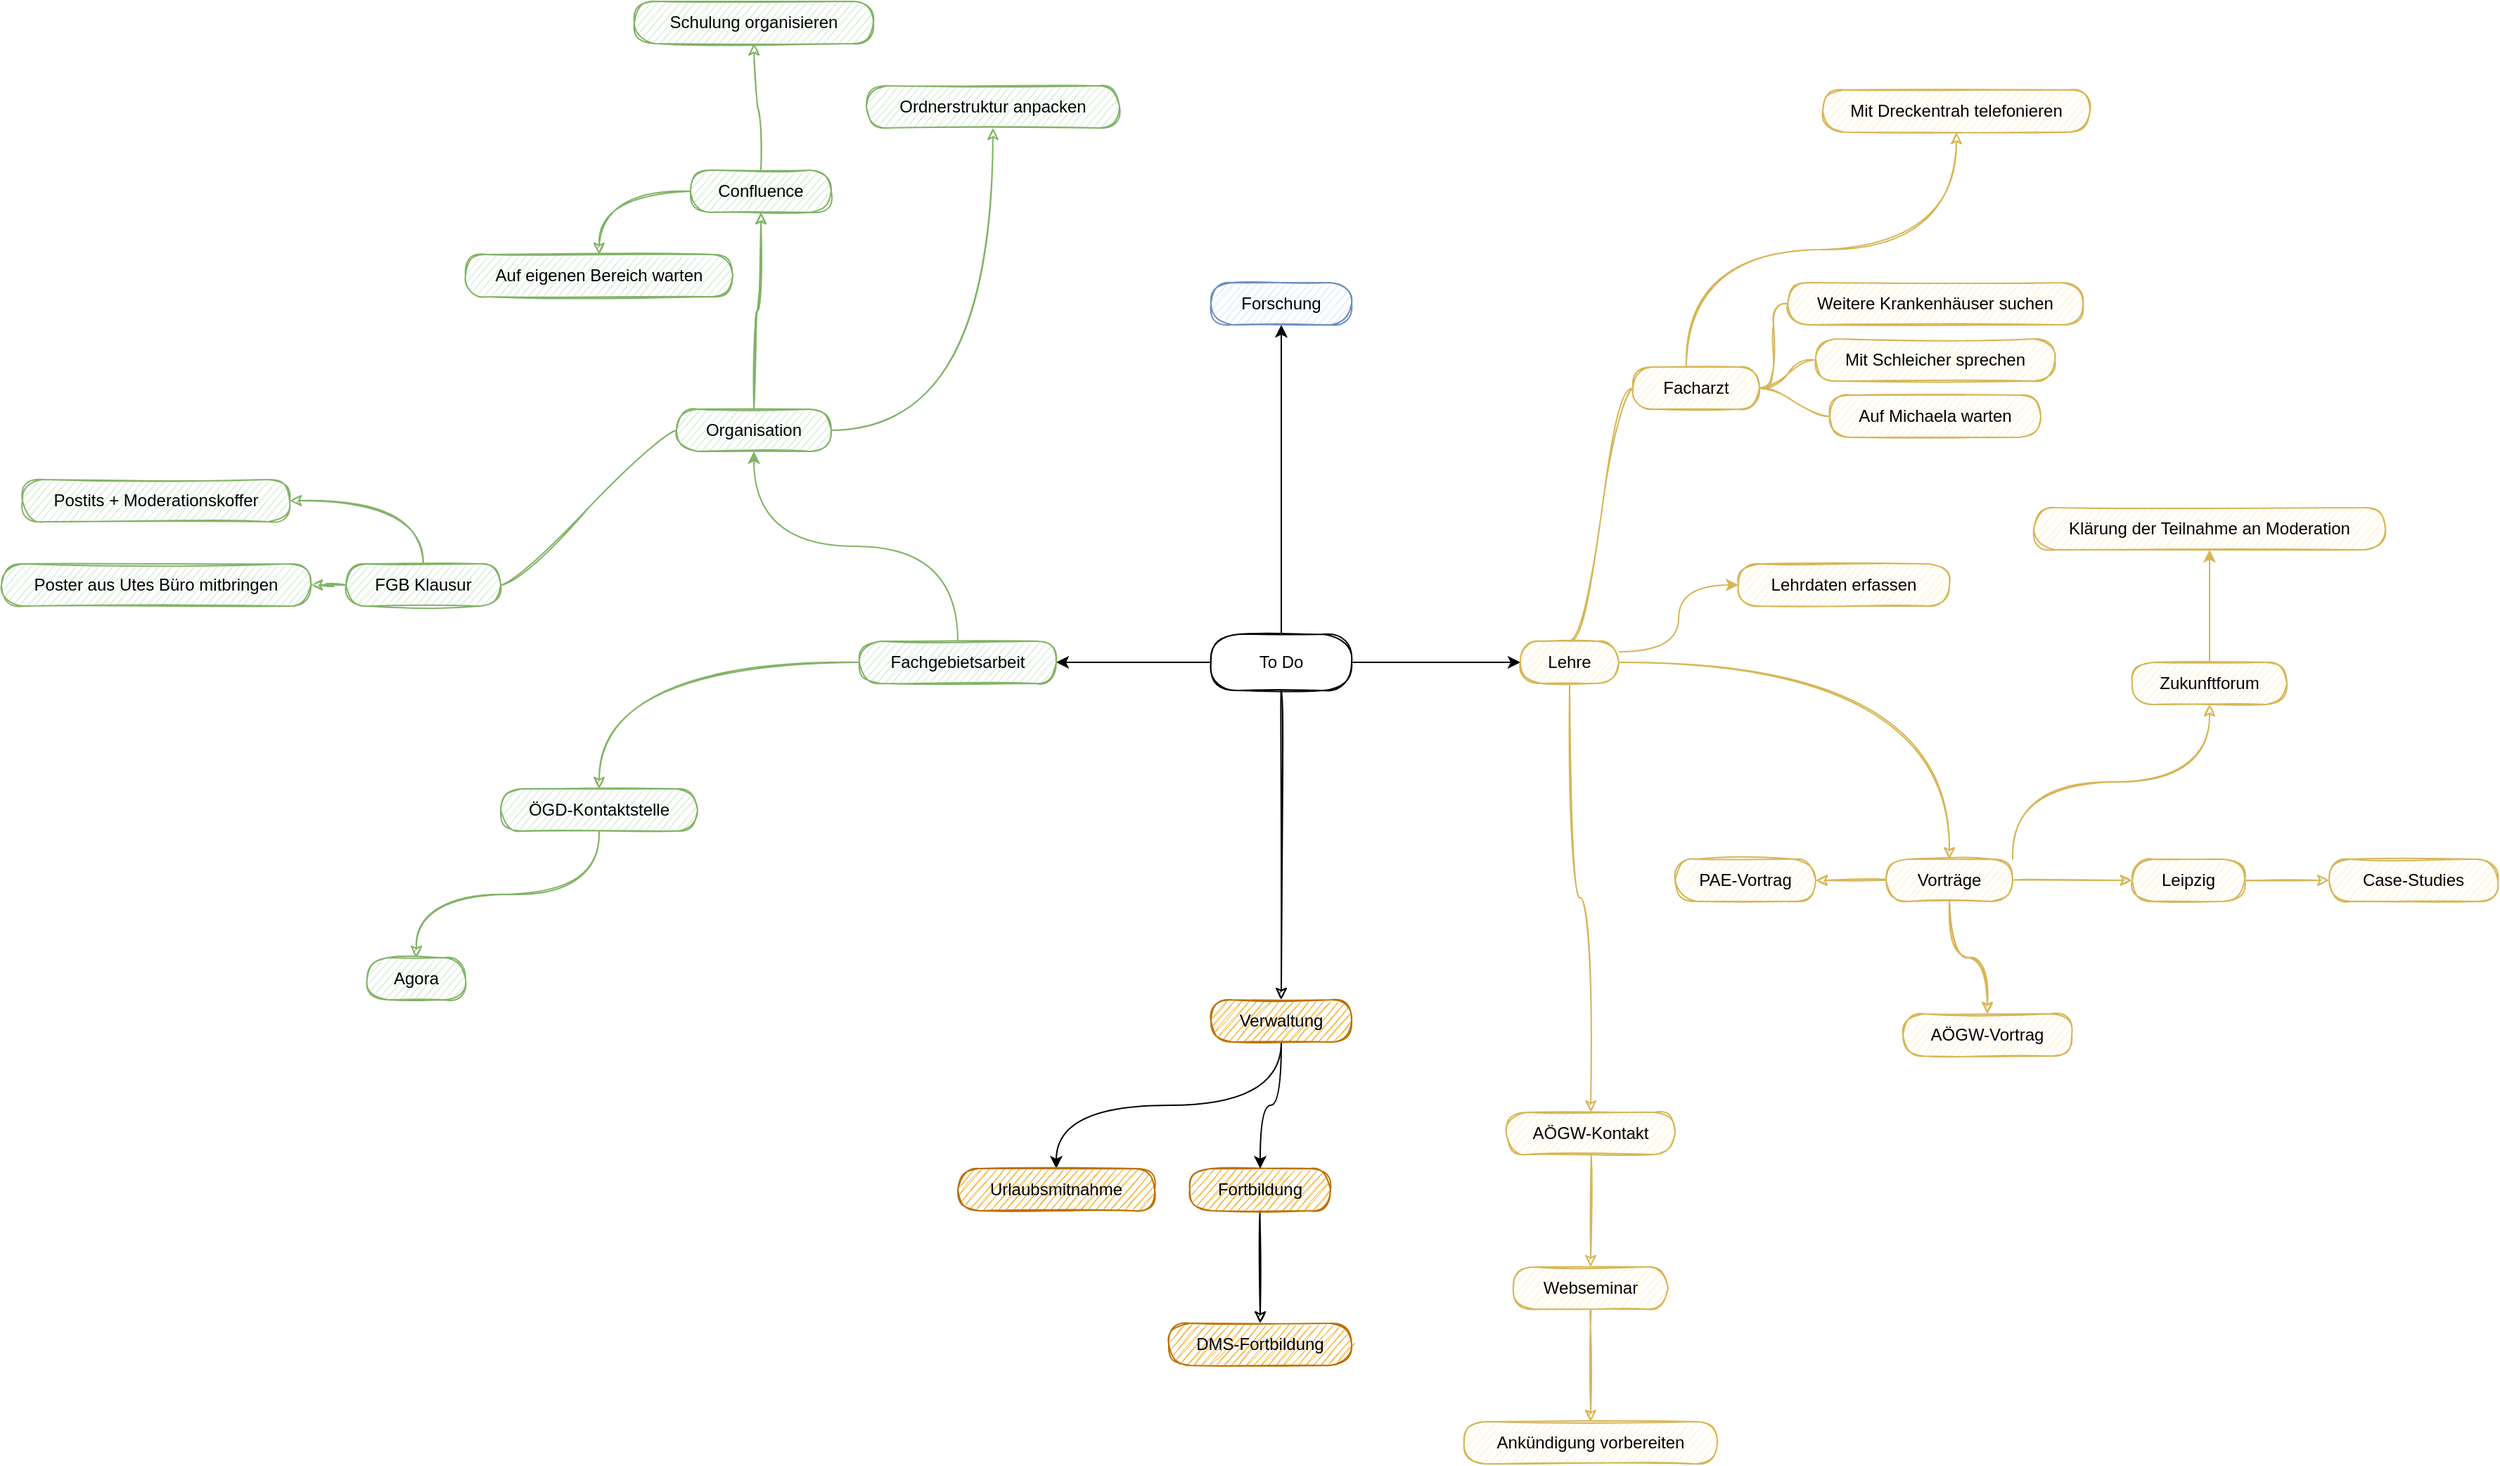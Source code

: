 <mxfile version="20.0.1" type="github">
  <diagram id="R2lEEEUBdFMjLlhIrx00" name="Page-1">
    <mxGraphModel dx="1601" dy="1606" grid="1" gridSize="10" guides="1" tooltips="1" connect="1" arrows="1" fold="1" page="1" pageScale="1" pageWidth="1169" pageHeight="827" math="0" shadow="0" extFonts="Permanent Marker^https://fonts.googleapis.com/css?family=Permanent+Marker">
      <root>
        <mxCell id="0" />
        <mxCell id="1" parent="0" />
        <mxCell id="mQkADK4qdGQxoDrUJaRL-8" style="edgeStyle=orthogonalEdgeStyle;curved=1;rounded=1;sketch=1;orthogonalLoop=1;jettySize=auto;html=1;exitX=1;exitY=0.5;exitDx=0;exitDy=0;fillColor=#fff2cc;strokeColor=#d6b656;" parent="1" source="LMBqHWlyGgOM0QiWOyd5-5" target="mQkADK4qdGQxoDrUJaRL-7" edge="1">
          <mxGeometry relative="1" as="geometry" />
        </mxCell>
        <mxCell id="mQkADK4qdGQxoDrUJaRL-22" value="" style="edgeStyle=orthogonalEdgeStyle;curved=1;rounded=1;sketch=1;orthogonalLoop=1;jettySize=auto;html=1;exitX=0.5;exitY=1;exitDx=0;exitDy=0;fillColor=#d5e8d4;strokeColor=#82b366;" parent="1" source="mQkADK4qdGQxoDrUJaRL-26" target="mQkADK4qdGQxoDrUJaRL-21" edge="1">
          <mxGeometry relative="1" as="geometry" />
        </mxCell>
        <mxCell id="mQkADK4qdGQxoDrUJaRL-40" style="edgeStyle=orthogonalEdgeStyle;curved=1;rounded=1;sketch=1;orthogonalLoop=1;jettySize=auto;html=1;exitX=0.5;exitY=1;exitDx=0;exitDy=0;fillColor=#fff2cc;strokeColor=#d6b656;" parent="1" source="LMBqHWlyGgOM0QiWOyd5-5" target="mQkADK4qdGQxoDrUJaRL-39" edge="1">
          <mxGeometry relative="1" as="geometry" />
        </mxCell>
        <mxCell id="i1Vuqu0Mb9gfkYQ8mBJL-2" style="edgeStyle=orthogonalEdgeStyle;rounded=1;orthogonalLoop=1;jettySize=auto;html=1;exitX=0.5;exitY=1;exitDx=0;exitDy=0;entryX=0.5;entryY=0;entryDx=0;entryDy=0;curved=1;sketch=1;" parent="1" source="uCP_6CUTZvWZAbhtNJwN-77" target="LMBqHWlyGgOM0QiWOyd5-7" edge="1">
          <mxGeometry relative="1" as="geometry" />
        </mxCell>
        <mxCell id="LMBqHWlyGgOM0QiWOyd5-6" style="edgeStyle=orthogonalEdgeStyle;curved=1;orthogonalLoop=1;jettySize=auto;html=1;exitX=1;exitY=0.5;exitDx=0;exitDy=0;entryX=0;entryY=0.5;entryDx=0;entryDy=0;" parent="1" source="uCP_6CUTZvWZAbhtNJwN-77" target="LMBqHWlyGgOM0QiWOyd5-5" edge="1">
          <mxGeometry relative="1" as="geometry" />
        </mxCell>
        <mxCell id="LMBqHWlyGgOM0QiWOyd5-12" style="edgeStyle=orthogonalEdgeStyle;curved=1;orthogonalLoop=1;jettySize=auto;html=1;exitX=0;exitY=0.5;exitDx=0;exitDy=0;entryX=1;entryY=0.5;entryDx=0;entryDy=0;" parent="1" source="uCP_6CUTZvWZAbhtNJwN-77" target="LMBqHWlyGgOM0QiWOyd5-11" edge="1">
          <mxGeometry relative="1" as="geometry" />
        </mxCell>
        <mxCell id="LMBqHWlyGgOM0QiWOyd5-13" style="edgeStyle=orthogonalEdgeStyle;curved=1;orthogonalLoop=1;jettySize=auto;html=1;exitX=0.5;exitY=0;exitDx=0;exitDy=0;entryX=0.5;entryY=1;entryDx=0;entryDy=0;" parent="1" source="uCP_6CUTZvWZAbhtNJwN-77" target="LMBqHWlyGgOM0QiWOyd5-3" edge="1">
          <mxGeometry relative="1" as="geometry" />
        </mxCell>
        <mxCell id="uCP_6CUTZvWZAbhtNJwN-77" value="To Do" style="whiteSpace=wrap;html=1;rounded=1;arcSize=50;align=center;verticalAlign=middle;strokeWidth=1;autosize=1;spacing=4;treeFolding=1;treeMoving=1;newEdgeStyle={&quot;edgeStyle&quot;:&quot;entityRelationEdgeStyle&quot;,&quot;startArrow&quot;:&quot;none&quot;,&quot;endArrow&quot;:&quot;none&quot;,&quot;segment&quot;:10,&quot;curved&quot;:1};sketch=1;" parent="1" vertex="1">
          <mxGeometry x="-250" y="-350" width="100" height="40" as="geometry" />
        </mxCell>
        <mxCell id="uCP_6CUTZvWZAbhtNJwN-92" value="" style="edgeStyle=orthogonalEdgeStyle;curved=1;rounded=1;sketch=1;orthogonalLoop=1;jettySize=auto;html=1;fillColor=#d5e8d4;strokeColor=#82b366;" parent="1" source="uCP_6CUTZvWZAbhtNJwN-78" target="uCP_6CUTZvWZAbhtNJwN-91" edge="1">
          <mxGeometry relative="1" as="geometry" />
        </mxCell>
        <mxCell id="uCP_6CUTZvWZAbhtNJwN-93" value="" style="edgeStyle=orthogonalEdgeStyle;curved=1;rounded=1;sketch=1;orthogonalLoop=1;jettySize=auto;html=1;fillColor=#d5e8d4;strokeColor=#82b366;" parent="1" source="uCP_6CUTZvWZAbhtNJwN-78" target="uCP_6CUTZvWZAbhtNJwN-91" edge="1">
          <mxGeometry relative="1" as="geometry" />
        </mxCell>
        <mxCell id="mQkADK4qdGQxoDrUJaRL-6" value="" style="edgeStyle=orthogonalEdgeStyle;rounded=1;orthogonalLoop=1;jettySize=auto;html=1;sketch=1;curved=1;fillColor=#d5e8d4;strokeColor=#82b366;" parent="1" source="uCP_6CUTZvWZAbhtNJwN-78" target="mQkADK4qdGQxoDrUJaRL-5" edge="1">
          <mxGeometry relative="1" as="geometry" />
        </mxCell>
        <mxCell id="mQkADK4qdGQxoDrUJaRL-27" value="" style="edgeStyle=orthogonalEdgeStyle;curved=1;rounded=1;sketch=1;orthogonalLoop=1;jettySize=auto;html=1;exitX=0;exitY=0.5;exitDx=0;exitDy=0;fillColor=#d5e8d4;strokeColor=#82b366;" parent="1" source="LMBqHWlyGgOM0QiWOyd5-11" target="mQkADK4qdGQxoDrUJaRL-26" edge="1">
          <mxGeometry relative="1" as="geometry" />
        </mxCell>
        <mxCell id="uCP_6CUTZvWZAbhtNJwN-78" value="Organisation" style="whiteSpace=wrap;html=1;rounded=1;arcSize=50;align=center;verticalAlign=middle;strokeWidth=1;autosize=1;spacing=4;treeFolding=1;treeMoving=1;newEdgeStyle={&quot;edgeStyle&quot;:&quot;entityRelationEdgeStyle&quot;,&quot;startArrow&quot;:&quot;none&quot;,&quot;endArrow&quot;:&quot;none&quot;,&quot;segment&quot;:10,&quot;curved&quot;:1};sketch=1;fillColor=#d5e8d4;strokeColor=#82b366;" parent="1" vertex="1">
          <mxGeometry x="-630" y="-510" width="110" height="30" as="geometry" />
        </mxCell>
        <mxCell id="mQkADK4qdGQxoDrUJaRL-33" value="" style="edgeStyle=orthogonalEdgeStyle;curved=1;rounded=1;sketch=1;orthogonalLoop=1;jettySize=auto;html=1;fillColor=#d5e8d4;strokeColor=#82b366;" parent="1" source="uCP_6CUTZvWZAbhtNJwN-79" target="mQkADK4qdGQxoDrUJaRL-32" edge="1">
          <mxGeometry relative="1" as="geometry" />
        </mxCell>
        <mxCell id="mQkADK4qdGQxoDrUJaRL-36" value="" style="edgeStyle=orthogonalEdgeStyle;curved=1;rounded=1;sketch=1;orthogonalLoop=1;jettySize=auto;html=1;fillColor=#d5e8d4;strokeColor=#82b366;" parent="1" source="uCP_6CUTZvWZAbhtNJwN-79" target="mQkADK4qdGQxoDrUJaRL-32" edge="1">
          <mxGeometry relative="1" as="geometry" />
        </mxCell>
        <mxCell id="mQkADK4qdGQxoDrUJaRL-38" style="edgeStyle=orthogonalEdgeStyle;curved=1;rounded=1;sketch=1;orthogonalLoop=1;jettySize=auto;html=1;exitX=0.5;exitY=0;exitDx=0;exitDy=0;entryX=1;entryY=0.5;entryDx=0;entryDy=0;fillColor=#d5e8d4;strokeColor=#82b366;" parent="1" source="uCP_6CUTZvWZAbhtNJwN-79" target="mQkADK4qdGQxoDrUJaRL-37" edge="1">
          <mxGeometry relative="1" as="geometry" />
        </mxCell>
        <mxCell id="uCP_6CUTZvWZAbhtNJwN-79" value="FGB Klausur" style="whiteSpace=wrap;html=1;rounded=1;arcSize=50;align=center;verticalAlign=middle;strokeWidth=1;autosize=1;spacing=4;treeFolding=1;treeMoving=1;newEdgeStyle={&quot;edgeStyle&quot;:&quot;entityRelationEdgeStyle&quot;,&quot;startArrow&quot;:&quot;none&quot;,&quot;endArrow&quot;:&quot;none&quot;,&quot;segment&quot;:10,&quot;curved&quot;:1};sketch=1;fillColor=#d5e8d4;strokeColor=#82b366;" parent="1" vertex="1">
          <mxGeometry x="-865" y="-400" width="110" height="30" as="geometry" />
        </mxCell>
        <mxCell id="uCP_6CUTZvWZAbhtNJwN-80" value="" style="edgeStyle=entityRelationEdgeStyle;startArrow=none;endArrow=none;segment=10;curved=1;rounded=1;sketch=1;exitX=0;exitY=0.5;exitDx=0;exitDy=0;fillColor=#d5e8d4;strokeColor=#82b366;" parent="1" source="uCP_6CUTZvWZAbhtNJwN-78" target="uCP_6CUTZvWZAbhtNJwN-79" edge="1">
          <mxGeometry relative="1" as="geometry">
            <mxPoint x="-420" y="-840" as="sourcePoint" />
            <mxPoint x="-340" y="-885" as="targetPoint" />
          </mxGeometry>
        </mxCell>
        <mxCell id="uCP_6CUTZvWZAbhtNJwN-81" value="" style="edgeStyle=entityRelationEdgeStyle;startArrow=none;endArrow=none;segment=10;curved=1;rounded=1;sketch=1;exitX=0.5;exitY=0;exitDx=0;exitDy=0;fillColor=#fff2cc;strokeColor=#d6b656;" parent="1" source="LMBqHWlyGgOM0QiWOyd5-5" target="uCP_6CUTZvWZAbhtNJwN-82" edge="1">
          <mxGeometry relative="1" as="geometry">
            <mxPoint x="-160" y="-350" as="sourcePoint" />
          </mxGeometry>
        </mxCell>
        <mxCell id="mQkADK4qdGQxoDrUJaRL-24" value="" style="edgeStyle=orthogonalEdgeStyle;curved=1;rounded=1;sketch=1;orthogonalLoop=1;jettySize=auto;html=1;exitX=0.422;exitY=-0.033;exitDx=0;exitDy=0;exitPerimeter=0;fillColor=#fff2cc;strokeColor=#d6b656;" parent="1" source="uCP_6CUTZvWZAbhtNJwN-82" target="mQkADK4qdGQxoDrUJaRL-23" edge="1">
          <mxGeometry relative="1" as="geometry" />
        </mxCell>
        <mxCell id="uCP_6CUTZvWZAbhtNJwN-82" value="Facharzt" style="whiteSpace=wrap;html=1;rounded=1;arcSize=50;align=center;verticalAlign=middle;strokeWidth=1;autosize=1;spacing=4;treeFolding=1;treeMoving=1;newEdgeStyle={&quot;edgeStyle&quot;:&quot;entityRelationEdgeStyle&quot;,&quot;startArrow&quot;:&quot;none&quot;,&quot;endArrow&quot;:&quot;none&quot;,&quot;segment&quot;:10,&quot;curved&quot;:1};sketch=1;fillColor=#fff2cc;strokeColor=#d6b656;" parent="1" vertex="1">
          <mxGeometry x="50" y="-540" width="90" height="30" as="geometry" />
        </mxCell>
        <mxCell id="uCP_6CUTZvWZAbhtNJwN-83" value="" style="edgeStyle=entityRelationEdgeStyle;startArrow=none;endArrow=none;segment=10;curved=1;rounded=1;sketch=1;fillColor=#fff2cc;strokeColor=#d6b656;" parent="1" source="uCP_6CUTZvWZAbhtNJwN-82" target="uCP_6CUTZvWZAbhtNJwN-84" edge="1">
          <mxGeometry relative="1" as="geometry">
            <mxPoint x="-30" y="-520" as="sourcePoint" />
          </mxGeometry>
        </mxCell>
        <mxCell id="uCP_6CUTZvWZAbhtNJwN-84" value="Mit Schleicher sprechen" style="whiteSpace=wrap;html=1;rounded=1;arcSize=50;align=center;verticalAlign=middle;strokeWidth=1;autosize=1;spacing=4;treeFolding=1;treeMoving=1;newEdgeStyle={&quot;edgeStyle&quot;:&quot;entityRelationEdgeStyle&quot;,&quot;startArrow&quot;:&quot;none&quot;,&quot;endArrow&quot;:&quot;none&quot;,&quot;segment&quot;:10,&quot;curved&quot;:1};sketch=1;fillColor=#fff2cc;strokeColor=#d6b656;" parent="1" vertex="1">
          <mxGeometry x="180" y="-560" width="170" height="30" as="geometry" />
        </mxCell>
        <mxCell id="uCP_6CUTZvWZAbhtNJwN-85" value="" style="edgeStyle=entityRelationEdgeStyle;startArrow=none;endArrow=none;segment=10;curved=1;rounded=1;sketch=1;fillColor=#fff2cc;strokeColor=#d6b656;" parent="1" source="uCP_6CUTZvWZAbhtNJwN-82" target="uCP_6CUTZvWZAbhtNJwN-86" edge="1">
          <mxGeometry relative="1" as="geometry">
            <mxPoint x="140" y="-525" as="sourcePoint" />
          </mxGeometry>
        </mxCell>
        <mxCell id="uCP_6CUTZvWZAbhtNJwN-86" value="Auf Michaela warten" style="whiteSpace=wrap;html=1;rounded=1;arcSize=50;align=center;verticalAlign=middle;strokeWidth=1;autosize=1;spacing=4;treeFolding=1;treeMoving=1;newEdgeStyle={&quot;edgeStyle&quot;:&quot;entityRelationEdgeStyle&quot;,&quot;startArrow&quot;:&quot;none&quot;,&quot;endArrow&quot;:&quot;none&quot;,&quot;segment&quot;:10,&quot;curved&quot;:1};sketch=1;fillColor=#fff2cc;strokeColor=#d6b656;" parent="1" vertex="1">
          <mxGeometry x="190" y="-520" width="150" height="30" as="geometry" />
        </mxCell>
        <mxCell id="uCP_6CUTZvWZAbhtNJwN-87" value="" style="edgeStyle=entityRelationEdgeStyle;startArrow=none;endArrow=none;segment=10;curved=1;rounded=1;sketch=1;fillColor=#fff2cc;strokeColor=#d6b656;" parent="1" source="uCP_6CUTZvWZAbhtNJwN-82" target="uCP_6CUTZvWZAbhtNJwN-88" edge="1">
          <mxGeometry relative="1" as="geometry">
            <mxPoint x="140" y="-525" as="sourcePoint" />
          </mxGeometry>
        </mxCell>
        <mxCell id="uCP_6CUTZvWZAbhtNJwN-88" value="Weitere Krankenhäuser suchen" style="whiteSpace=wrap;html=1;rounded=1;arcSize=50;align=center;verticalAlign=middle;strokeWidth=1;autosize=1;spacing=4;treeFolding=1;treeMoving=1;newEdgeStyle={&quot;edgeStyle&quot;:&quot;entityRelationEdgeStyle&quot;,&quot;startArrow&quot;:&quot;none&quot;,&quot;endArrow&quot;:&quot;none&quot;,&quot;segment&quot;:10,&quot;curved&quot;:1};sketch=1;fillColor=#fff2cc;strokeColor=#d6b656;" parent="1" vertex="1">
          <mxGeometry x="160" y="-600" width="210" height="30" as="geometry" />
        </mxCell>
        <mxCell id="uCP_6CUTZvWZAbhtNJwN-96" value="" style="edgeStyle=orthogonalEdgeStyle;curved=1;rounded=1;sketch=1;orthogonalLoop=1;jettySize=auto;html=1;exitX=0;exitY=0.5;exitDx=0;exitDy=0;fillColor=#d5e8d4;strokeColor=#82b366;" parent="1" source="uCP_6CUTZvWZAbhtNJwN-91" target="uCP_6CUTZvWZAbhtNJwN-94" edge="1">
          <mxGeometry relative="1" as="geometry" />
        </mxCell>
        <mxCell id="uCP_6CUTZvWZAbhtNJwN-98" value="" style="edgeStyle=orthogonalEdgeStyle;curved=1;rounded=1;sketch=1;orthogonalLoop=1;jettySize=auto;html=1;exitX=0.5;exitY=0;exitDx=0;exitDy=0;fillColor=#d5e8d4;strokeColor=#82b366;" parent="1" source="uCP_6CUTZvWZAbhtNJwN-91" target="uCP_6CUTZvWZAbhtNJwN-97" edge="1">
          <mxGeometry relative="1" as="geometry" />
        </mxCell>
        <mxCell id="uCP_6CUTZvWZAbhtNJwN-91" value="Confluence" style="whiteSpace=wrap;html=1;rounded=1;arcSize=50;align=center;verticalAlign=middle;strokeWidth=1;autosize=1;spacing=4;treeFolding=1;treeMoving=1;newEdgeStyle={&quot;edgeStyle&quot;:&quot;entityRelationEdgeStyle&quot;,&quot;startArrow&quot;:&quot;none&quot;,&quot;endArrow&quot;:&quot;none&quot;,&quot;segment&quot;:10,&quot;curved&quot;:1};sketch=1;fillColor=#d5e8d4;strokeColor=#82b366;" parent="1" vertex="1">
          <mxGeometry x="-620" y="-680" width="100" height="30" as="geometry" />
        </mxCell>
        <mxCell id="uCP_6CUTZvWZAbhtNJwN-94" value="Auf eigenen Bereich warten" style="whiteSpace=wrap;html=1;rounded=1;arcSize=50;align=center;verticalAlign=middle;strokeWidth=1;autosize=1;spacing=4;treeFolding=1;treeMoving=1;newEdgeStyle={&quot;edgeStyle&quot;:&quot;entityRelationEdgeStyle&quot;,&quot;startArrow&quot;:&quot;none&quot;,&quot;endArrow&quot;:&quot;none&quot;,&quot;segment&quot;:10,&quot;curved&quot;:1};sketch=1;fillColor=#d5e8d4;strokeColor=#82b366;" parent="1" vertex="1">
          <mxGeometry x="-780" y="-620" width="190" height="30" as="geometry" />
        </mxCell>
        <mxCell id="uCP_6CUTZvWZAbhtNJwN-97" value="Schulung organisieren" style="whiteSpace=wrap;html=1;rounded=1;arcSize=50;align=center;verticalAlign=middle;strokeWidth=1;autosize=1;spacing=4;treeFolding=1;treeMoving=1;newEdgeStyle={&quot;edgeStyle&quot;:&quot;entityRelationEdgeStyle&quot;,&quot;startArrow&quot;:&quot;none&quot;,&quot;endArrow&quot;:&quot;none&quot;,&quot;segment&quot;:10,&quot;curved&quot;:1};sketch=1;fillColor=#d5e8d4;strokeColor=#82b366;" parent="1" vertex="1">
          <mxGeometry x="-660" y="-800" width="170" height="30" as="geometry" />
        </mxCell>
        <mxCell id="mQkADK4qdGQxoDrUJaRL-5" value="Ordnerstruktur anpacken" style="whiteSpace=wrap;html=1;rounded=1;arcSize=50;align=center;verticalAlign=middle;strokeWidth=1;autosize=1;spacing=4;treeFolding=1;treeMoving=1;newEdgeStyle={&quot;edgeStyle&quot;:&quot;entityRelationEdgeStyle&quot;,&quot;startArrow&quot;:&quot;none&quot;,&quot;endArrow&quot;:&quot;none&quot;,&quot;segment&quot;:10,&quot;curved&quot;:1};sketch=1;fillColor=#d5e8d4;strokeColor=#82b366;" parent="1" vertex="1">
          <mxGeometry x="-495" y="-740" width="180" height="30" as="geometry" />
        </mxCell>
        <mxCell id="mQkADK4qdGQxoDrUJaRL-10" value="" style="edgeStyle=orthogonalEdgeStyle;curved=1;rounded=1;sketch=1;orthogonalLoop=1;jettySize=auto;html=1;fillColor=#fff2cc;strokeColor=#d6b656;" parent="1" source="mQkADK4qdGQxoDrUJaRL-7" target="mQkADK4qdGQxoDrUJaRL-9" edge="1">
          <mxGeometry relative="1" as="geometry" />
        </mxCell>
        <mxCell id="mQkADK4qdGQxoDrUJaRL-12" value="" style="edgeStyle=orthogonalEdgeStyle;curved=1;rounded=1;sketch=1;orthogonalLoop=1;jettySize=auto;html=1;fillColor=#fff2cc;strokeColor=#d6b656;" parent="1" source="mQkADK4qdGQxoDrUJaRL-7" target="mQkADK4qdGQxoDrUJaRL-9" edge="1">
          <mxGeometry relative="1" as="geometry" />
        </mxCell>
        <mxCell id="mQkADK4qdGQxoDrUJaRL-14" value="" style="edgeStyle=orthogonalEdgeStyle;curved=1;rounded=1;sketch=1;orthogonalLoop=1;jettySize=auto;html=1;fillColor=#fff2cc;strokeColor=#d6b656;" parent="1" source="mQkADK4qdGQxoDrUJaRL-7" target="mQkADK4qdGQxoDrUJaRL-13" edge="1">
          <mxGeometry relative="1" as="geometry" />
        </mxCell>
        <mxCell id="mQkADK4qdGQxoDrUJaRL-16" value="" style="edgeStyle=orthogonalEdgeStyle;curved=1;rounded=1;sketch=1;orthogonalLoop=1;jettySize=auto;html=1;fillColor=#fff2cc;strokeColor=#d6b656;" parent="1" source="mQkADK4qdGQxoDrUJaRL-7" target="mQkADK4qdGQxoDrUJaRL-15" edge="1">
          <mxGeometry relative="1" as="geometry" />
        </mxCell>
        <mxCell id="i1Vuqu0Mb9gfkYQ8mBJL-5" style="edgeStyle=orthogonalEdgeStyle;curved=1;rounded=1;sketch=1;orthogonalLoop=1;jettySize=auto;html=1;exitX=1;exitY=0;exitDx=0;exitDy=0;entryX=0.5;entryY=1;entryDx=0;entryDy=0;fillColor=#fff2cc;strokeColor=#d6b656;" parent="1" source="mQkADK4qdGQxoDrUJaRL-7" target="i1Vuqu0Mb9gfkYQ8mBJL-6" edge="1">
          <mxGeometry relative="1" as="geometry">
            <mxPoint x="410" y="-290" as="targetPoint" />
          </mxGeometry>
        </mxCell>
        <mxCell id="mQkADK4qdGQxoDrUJaRL-7" value="Vorträge" style="whiteSpace=wrap;html=1;rounded=1;arcSize=50;align=center;verticalAlign=middle;strokeWidth=1;autosize=1;spacing=4;treeFolding=1;treeMoving=1;newEdgeStyle={&quot;edgeStyle&quot;:&quot;entityRelationEdgeStyle&quot;,&quot;startArrow&quot;:&quot;none&quot;,&quot;endArrow&quot;:&quot;none&quot;,&quot;segment&quot;:10,&quot;curved&quot;:1};sketch=1;fillColor=#fff2cc;strokeColor=#d6b656;" parent="1" vertex="1">
          <mxGeometry x="230" y="-190" width="90" height="30" as="geometry" />
        </mxCell>
        <mxCell id="mQkADK4qdGQxoDrUJaRL-18" value="" style="edgeStyle=orthogonalEdgeStyle;curved=1;rounded=1;sketch=1;orthogonalLoop=1;jettySize=auto;html=1;fillColor=#fff2cc;strokeColor=#d6b656;" parent="1" source="mQkADK4qdGQxoDrUJaRL-9" target="mQkADK4qdGQxoDrUJaRL-17" edge="1" visible="0">
          <mxGeometry relative="1" as="geometry" />
        </mxCell>
        <mxCell id="mQkADK4qdGQxoDrUJaRL-9" value="AÖGW-Vortrag" style="whiteSpace=wrap;html=1;rounded=1;arcSize=50;align=center;verticalAlign=middle;strokeWidth=1;autosize=1;spacing=4;treeFolding=1;treeMoving=1;newEdgeStyle={&quot;edgeStyle&quot;:&quot;entityRelationEdgeStyle&quot;,&quot;startArrow&quot;:&quot;none&quot;,&quot;endArrow&quot;:&quot;none&quot;,&quot;segment&quot;:10,&quot;curved&quot;:1};sketch=1;fillColor=#fff2cc;strokeColor=#d6b656;" parent="1" vertex="1" collapsed="1">
          <mxGeometry x="242" y="-80" width="120" height="30" as="geometry" />
        </mxCell>
        <mxCell id="mQkADK4qdGQxoDrUJaRL-20" value="" style="edgeStyle=orthogonalEdgeStyle;curved=1;rounded=1;sketch=1;orthogonalLoop=1;jettySize=auto;html=1;fillColor=#fff2cc;strokeColor=#d6b656;" parent="1" source="mQkADK4qdGQxoDrUJaRL-13" target="mQkADK4qdGQxoDrUJaRL-19" edge="1">
          <mxGeometry relative="1" as="geometry" />
        </mxCell>
        <mxCell id="mQkADK4qdGQxoDrUJaRL-13" value="Leipzig" style="whiteSpace=wrap;html=1;rounded=1;arcSize=50;align=center;verticalAlign=middle;strokeWidth=1;autosize=1;spacing=4;treeFolding=1;treeMoving=1;newEdgeStyle={&quot;edgeStyle&quot;:&quot;entityRelationEdgeStyle&quot;,&quot;startArrow&quot;:&quot;none&quot;,&quot;endArrow&quot;:&quot;none&quot;,&quot;segment&quot;:10,&quot;curved&quot;:1};sketch=1;fillColor=#fff2cc;strokeColor=#d6b656;" parent="1" vertex="1">
          <mxGeometry x="405" y="-190" width="80" height="30" as="geometry" />
        </mxCell>
        <mxCell id="mQkADK4qdGQxoDrUJaRL-15" value="PAE-Vortrag" style="whiteSpace=wrap;html=1;rounded=1;arcSize=50;align=center;verticalAlign=middle;strokeWidth=1;autosize=1;spacing=4;treeFolding=1;treeMoving=1;newEdgeStyle={&quot;edgeStyle&quot;:&quot;entityRelationEdgeStyle&quot;,&quot;startArrow&quot;:&quot;none&quot;,&quot;endArrow&quot;:&quot;none&quot;,&quot;segment&quot;:10,&quot;curved&quot;:1};sketch=1;fillColor=#fff2cc;strokeColor=#d6b656;" parent="1" vertex="1" collapsed="1">
          <mxGeometry x="80" y="-190" width="100" height="30" as="geometry" />
        </mxCell>
        <mxCell id="mQkADK4qdGQxoDrUJaRL-17" value="Reisekostenantrag" style="whiteSpace=wrap;html=1;rounded=1;arcSize=50;align=center;verticalAlign=middle;strokeWidth=1;autosize=1;spacing=4;treeFolding=1;treeMoving=1;newEdgeStyle={&quot;edgeStyle&quot;:&quot;entityRelationEdgeStyle&quot;,&quot;startArrow&quot;:&quot;none&quot;,&quot;endArrow&quot;:&quot;none&quot;,&quot;segment&quot;:10,&quot;curved&quot;:1};sketch=1;fillColor=#fff2cc;strokeColor=#d6b656;" parent="1" vertex="1" visible="0">
          <mxGeometry x="967" y="700" width="150" height="30" as="geometry" />
        </mxCell>
        <mxCell id="mQkADK4qdGQxoDrUJaRL-19" value="Case-Studies" style="whiteSpace=wrap;html=1;rounded=1;arcSize=50;align=center;verticalAlign=middle;strokeWidth=1;autosize=1;spacing=4;treeFolding=1;treeMoving=1;newEdgeStyle={&quot;edgeStyle&quot;:&quot;entityRelationEdgeStyle&quot;,&quot;startArrow&quot;:&quot;none&quot;,&quot;endArrow&quot;:&quot;none&quot;,&quot;segment&quot;:10,&quot;curved&quot;:1};sketch=1;fillColor=#fff2cc;strokeColor=#d6b656;" parent="1" vertex="1">
          <mxGeometry x="545" y="-190" width="120" height="30" as="geometry" />
        </mxCell>
        <mxCell id="mQkADK4qdGQxoDrUJaRL-21" value="Agora" style="whiteSpace=wrap;html=1;rounded=1;arcSize=50;align=center;verticalAlign=middle;strokeWidth=1;autosize=1;spacing=4;treeFolding=1;treeMoving=1;newEdgeStyle={&quot;edgeStyle&quot;:&quot;entityRelationEdgeStyle&quot;,&quot;startArrow&quot;:&quot;none&quot;,&quot;endArrow&quot;:&quot;none&quot;,&quot;segment&quot;:10,&quot;curved&quot;:1};sketch=1;fillColor=#d5e8d4;strokeColor=#82b366;" parent="1" vertex="1">
          <mxGeometry x="-850" y="-120" width="70" height="30" as="geometry" />
        </mxCell>
        <mxCell id="mQkADK4qdGQxoDrUJaRL-23" value="&lt;div&gt;Mit Dreckentrah telefonieren&lt;/div&gt;" style="whiteSpace=wrap;html=1;rounded=1;arcSize=50;align=center;verticalAlign=middle;strokeWidth=1;autosize=1;spacing=4;treeFolding=1;treeMoving=1;newEdgeStyle={&quot;edgeStyle&quot;:&quot;entityRelationEdgeStyle&quot;,&quot;startArrow&quot;:&quot;none&quot;,&quot;endArrow&quot;:&quot;none&quot;,&quot;segment&quot;:10,&quot;curved&quot;:1};sketch=1;fillColor=#fff2cc;strokeColor=#d6b656;" parent="1" vertex="1">
          <mxGeometry x="185" y="-737" width="190" height="30" as="geometry" />
        </mxCell>
        <mxCell id="mQkADK4qdGQxoDrUJaRL-29" value="" style="edgeStyle=orthogonalEdgeStyle;curved=1;rounded=1;sketch=1;orthogonalLoop=1;jettySize=auto;html=1;fillColor=#d5e8d4;strokeColor=#82b366;" parent="1" source="mQkADK4qdGQxoDrUJaRL-26" target="mQkADK4qdGQxoDrUJaRL-28" edge="1" visible="0">
          <mxGeometry relative="1" as="geometry" />
        </mxCell>
        <mxCell id="mQkADK4qdGQxoDrUJaRL-31" value="" style="edgeStyle=orthogonalEdgeStyle;curved=1;rounded=1;sketch=1;orthogonalLoop=1;jettySize=auto;html=1;fillColor=#d5e8d4;strokeColor=#82b366;" parent="1" source="mQkADK4qdGQxoDrUJaRL-26" target="mQkADK4qdGQxoDrUJaRL-30" edge="1" visible="0">
          <mxGeometry relative="1" as="geometry" />
        </mxCell>
        <mxCell id="mQkADK4qdGQxoDrUJaRL-26" value="ÖGD-Kontaktstelle" style="whiteSpace=wrap;html=1;rounded=1;arcSize=50;align=center;verticalAlign=middle;strokeWidth=1;autosize=1;spacing=4;treeFolding=1;treeMoving=1;newEdgeStyle={&quot;edgeStyle&quot;:&quot;entityRelationEdgeStyle&quot;,&quot;startArrow&quot;:&quot;none&quot;,&quot;endArrow&quot;:&quot;none&quot;,&quot;segment&quot;:10,&quot;curved&quot;:1};sketch=1;fillColor=#d5e8d4;strokeColor=#82b366;" parent="1" vertex="1" collapsed="1">
          <mxGeometry x="-755" y="-240" width="140" height="30" as="geometry" />
        </mxCell>
        <mxCell id="mQkADK4qdGQxoDrUJaRL-28" value="Padlet Rückmeldungen anschauen" style="whiteSpace=wrap;html=1;rounded=1;arcSize=50;align=center;verticalAlign=middle;strokeWidth=1;autosize=1;spacing=4;treeFolding=1;treeMoving=1;newEdgeStyle={&quot;edgeStyle&quot;:&quot;entityRelationEdgeStyle&quot;,&quot;startArrow&quot;:&quot;none&quot;,&quot;endArrow&quot;:&quot;none&quot;,&quot;segment&quot;:10,&quot;curved&quot;:1};sketch=1;fillColor=#d5e8d4;strokeColor=#82b366;" parent="1" vertex="1" visible="0">
          <mxGeometry x="145" y="540" width="230" height="30" as="geometry" />
        </mxCell>
        <mxCell id="mQkADK4qdGQxoDrUJaRL-30" value="Nächstes Treffen vorbereiten" style="whiteSpace=wrap;html=1;rounded=1;arcSize=50;align=center;verticalAlign=middle;strokeWidth=1;autosize=1;spacing=4;treeFolding=1;treeMoving=1;newEdgeStyle={&quot;edgeStyle&quot;:&quot;entityRelationEdgeStyle&quot;,&quot;startArrow&quot;:&quot;none&quot;,&quot;endArrow&quot;:&quot;none&quot;,&quot;segment&quot;:10,&quot;curved&quot;:1};sketch=1;fillColor=#d5e8d4;strokeColor=#82b366;" parent="1" vertex="1" visible="0">
          <mxGeometry x="-60" y="430" width="200" height="30" as="geometry" />
        </mxCell>
        <mxCell id="mQkADK4qdGQxoDrUJaRL-32" value="Poster aus Utes Büro mitbringen" style="whiteSpace=wrap;html=1;rounded=1;arcSize=50;align=center;verticalAlign=middle;strokeWidth=1;autosize=1;spacing=4;treeFolding=1;treeMoving=1;newEdgeStyle={&quot;edgeStyle&quot;:&quot;entityRelationEdgeStyle&quot;,&quot;startArrow&quot;:&quot;none&quot;,&quot;endArrow&quot;:&quot;none&quot;,&quot;segment&quot;:10,&quot;curved&quot;:1};sketch=1;fillColor=#d5e8d4;strokeColor=#82b366;" parent="1" vertex="1">
          <mxGeometry x="-1110" y="-400" width="220" height="30" as="geometry" />
        </mxCell>
        <mxCell id="mQkADK4qdGQxoDrUJaRL-37" value="Postits + Moderationskoffer" style="whiteSpace=wrap;html=1;rounded=1;arcSize=50;align=center;verticalAlign=middle;strokeWidth=1;autosize=1;spacing=4;treeFolding=1;treeMoving=1;newEdgeStyle={&quot;edgeStyle&quot;:&quot;entityRelationEdgeStyle&quot;,&quot;startArrow&quot;:&quot;none&quot;,&quot;endArrow&quot;:&quot;none&quot;,&quot;segment&quot;:10,&quot;curved&quot;:1};sketch=1;fillColor=#d5e8d4;strokeColor=#82b366;" parent="1" vertex="1">
          <mxGeometry x="-1095" y="-460" width="190" height="30" as="geometry" />
        </mxCell>
        <mxCell id="mQkADK4qdGQxoDrUJaRL-42" value="" style="edgeStyle=orthogonalEdgeStyle;curved=1;rounded=1;sketch=1;orthogonalLoop=1;jettySize=auto;html=1;fillColor=#fff2cc;strokeColor=#d6b656;" parent="1" source="mQkADK4qdGQxoDrUJaRL-39" target="mQkADK4qdGQxoDrUJaRL-41" edge="1">
          <mxGeometry relative="1" as="geometry" />
        </mxCell>
        <mxCell id="mQkADK4qdGQxoDrUJaRL-39" value="AÖGW-Kontakt" style="whiteSpace=wrap;html=1;rounded=1;arcSize=50;align=center;verticalAlign=middle;strokeWidth=1;autosize=1;spacing=4;treeFolding=1;treeMoving=1;newEdgeStyle={&quot;edgeStyle&quot;:&quot;entityRelationEdgeStyle&quot;,&quot;startArrow&quot;:&quot;none&quot;,&quot;endArrow&quot;:&quot;none&quot;,&quot;segment&quot;:10,&quot;curved&quot;:1};sketch=1;fillColor=#fff2cc;strokeColor=#d6b656;" parent="1" vertex="1">
          <mxGeometry x="-40" y="-10" width="120" height="30" as="geometry" />
        </mxCell>
        <mxCell id="mQkADK4qdGQxoDrUJaRL-44" value="" style="edgeStyle=orthogonalEdgeStyle;curved=1;rounded=1;sketch=1;orthogonalLoop=1;jettySize=auto;html=1;fillColor=#fff2cc;strokeColor=#d6b656;" parent="1" source="mQkADK4qdGQxoDrUJaRL-41" target="mQkADK4qdGQxoDrUJaRL-43" edge="1">
          <mxGeometry relative="1" as="geometry" />
        </mxCell>
        <mxCell id="mQkADK4qdGQxoDrUJaRL-41" value="Webseminar" style="whiteSpace=wrap;html=1;rounded=1;arcSize=50;align=center;verticalAlign=middle;strokeWidth=1;autosize=1;spacing=4;treeFolding=1;treeMoving=1;newEdgeStyle={&quot;edgeStyle&quot;:&quot;entityRelationEdgeStyle&quot;,&quot;startArrow&quot;:&quot;none&quot;,&quot;endArrow&quot;:&quot;none&quot;,&quot;segment&quot;:10,&quot;curved&quot;:1};sketch=1;fillColor=#fff2cc;strokeColor=#d6b656;" parent="1" vertex="1">
          <mxGeometry x="-35" y="100" width="110" height="30" as="geometry" />
        </mxCell>
        <mxCell id="mQkADK4qdGQxoDrUJaRL-43" value="Ankündigung vorbereiten" style="whiteSpace=wrap;html=1;rounded=1;arcSize=50;align=center;verticalAlign=middle;strokeWidth=1;autosize=1;spacing=4;treeFolding=1;treeMoving=1;newEdgeStyle={&quot;edgeStyle&quot;:&quot;entityRelationEdgeStyle&quot;,&quot;startArrow&quot;:&quot;none&quot;,&quot;endArrow&quot;:&quot;none&quot;,&quot;segment&quot;:10,&quot;curved&quot;:1};sketch=1;fillColor=#fff2cc;strokeColor=#d6b656;" parent="1" vertex="1">
          <mxGeometry x="-70" y="210" width="180" height="30" as="geometry" />
        </mxCell>
        <mxCell id="i1Vuqu0Mb9gfkYQ8mBJL-4" value="" style="edgeStyle=orthogonalEdgeStyle;curved=1;rounded=1;sketch=1;orthogonalLoop=1;jettySize=auto;html=1;" parent="1" source="i1Vuqu0Mb9gfkYQ8mBJL-1" target="i1Vuqu0Mb9gfkYQ8mBJL-3" edge="1">
          <mxGeometry relative="1" as="geometry" />
        </mxCell>
        <mxCell id="i1Vuqu0Mb9gfkYQ8mBJL-1" value="Fortbildung" style="whiteSpace=wrap;html=1;rounded=1;arcSize=50;align=center;verticalAlign=middle;strokeWidth=1;autosize=1;spacing=4;treeFolding=1;treeMoving=1;newEdgeStyle={&quot;edgeStyle&quot;:&quot;entityRelationEdgeStyle&quot;,&quot;startArrow&quot;:&quot;none&quot;,&quot;endArrow&quot;:&quot;none&quot;,&quot;segment&quot;:10,&quot;curved&quot;:1};sketch=1;fillColor=#f0a30a;strokeColor=#BD7000;fontColor=#000000;" parent="1" vertex="1">
          <mxGeometry x="-265" y="30" width="100" height="30" as="geometry" />
        </mxCell>
        <mxCell id="i1Vuqu0Mb9gfkYQ8mBJL-3" value="&lt;div&gt;DMS-Fortbildung&lt;/div&gt;" style="whiteSpace=wrap;html=1;rounded=1;arcSize=50;align=center;verticalAlign=middle;strokeWidth=1;autosize=1;spacing=4;treeFolding=1;treeMoving=1;newEdgeStyle={&quot;edgeStyle&quot;:&quot;entityRelationEdgeStyle&quot;,&quot;startArrow&quot;:&quot;none&quot;,&quot;endArrow&quot;:&quot;none&quot;,&quot;segment&quot;:10,&quot;curved&quot;:1};sketch=1;fillColor=#f0a30a;strokeColor=#BD7000;fontColor=#000000;" parent="1" vertex="1">
          <mxGeometry x="-280" y="140" width="130" height="30" as="geometry" />
        </mxCell>
        <mxCell id="LMBqHWlyGgOM0QiWOyd5-2" value="" style="edgeStyle=orthogonalEdgeStyle;rounded=0;orthogonalLoop=1;jettySize=auto;html=1;fillColor=#fff2cc;strokeColor=#d6b656;" parent="1" source="i1Vuqu0Mb9gfkYQ8mBJL-6" target="LMBqHWlyGgOM0QiWOyd5-1" edge="1">
          <mxGeometry relative="1" as="geometry" />
        </mxCell>
        <mxCell id="i1Vuqu0Mb9gfkYQ8mBJL-6" value="Zukunftforum" style="whiteSpace=wrap;html=1;rounded=1;arcSize=50;align=center;verticalAlign=middle;strokeWidth=1;autosize=1;spacing=4;treeFolding=1;treeMoving=1;newEdgeStyle={&quot;edgeStyle&quot;:&quot;entityRelationEdgeStyle&quot;,&quot;startArrow&quot;:&quot;none&quot;,&quot;endArrow&quot;:&quot;none&quot;,&quot;segment&quot;:10,&quot;curved&quot;:1};sketch=1;fillColor=#fff2cc;strokeColor=#d6b656;" parent="1" vertex="1">
          <mxGeometry x="405" y="-330" width="110" height="30" as="geometry" />
        </mxCell>
        <mxCell id="LMBqHWlyGgOM0QiWOyd5-1" value="Klärung der Teilnahme an Moderation" style="whiteSpace=wrap;html=1;rounded=1;arcSize=50;align=center;verticalAlign=middle;strokeWidth=1;autosize=1;spacing=4;treeFolding=1;treeMoving=1;newEdgeStyle={&quot;edgeStyle&quot;:&quot;entityRelationEdgeStyle&quot;,&quot;startArrow&quot;:&quot;none&quot;,&quot;endArrow&quot;:&quot;none&quot;,&quot;segment&quot;:10,&quot;curved&quot;:1};sketch=1;fillColor=#fff2cc;strokeColor=#d6b656;" parent="1" vertex="1">
          <mxGeometry x="335" y="-440" width="250" height="30" as="geometry" />
        </mxCell>
        <mxCell id="LMBqHWlyGgOM0QiWOyd5-3" value="Forschung" style="whiteSpace=wrap;html=1;rounded=1;arcSize=50;align=center;verticalAlign=middle;strokeWidth=1;autosize=1;spacing=4;treeFolding=1;treeMoving=1;newEdgeStyle={&quot;edgeStyle&quot;:&quot;entityRelationEdgeStyle&quot;,&quot;startArrow&quot;:&quot;none&quot;,&quot;endArrow&quot;:&quot;none&quot;,&quot;segment&quot;:10,&quot;curved&quot;:1};sketch=1;fillColor=#dae8fc;strokeColor=#6c8ebf;" parent="1" vertex="1">
          <mxGeometry x="-250" y="-600" width="100" height="30" as="geometry" />
        </mxCell>
        <mxCell id="LMBqHWlyGgOM0QiWOyd5-19" style="edgeStyle=orthogonalEdgeStyle;curved=1;orthogonalLoop=1;jettySize=auto;html=1;exitX=1;exitY=0.25;exitDx=0;exitDy=0;entryX=0;entryY=0.5;entryDx=0;entryDy=0;fillColor=#fff2cc;strokeColor=#d6b656;" parent="1" source="LMBqHWlyGgOM0QiWOyd5-5" target="LMBqHWlyGgOM0QiWOyd5-18" edge="1">
          <mxGeometry relative="1" as="geometry" />
        </mxCell>
        <mxCell id="LMBqHWlyGgOM0QiWOyd5-5" value="Lehre" style="whiteSpace=wrap;html=1;rounded=1;arcSize=50;align=center;verticalAlign=middle;strokeWidth=1;autosize=1;spacing=4;treeFolding=1;treeMoving=1;newEdgeStyle={&quot;edgeStyle&quot;:&quot;entityRelationEdgeStyle&quot;,&quot;startArrow&quot;:&quot;none&quot;,&quot;endArrow&quot;:&quot;none&quot;,&quot;segment&quot;:10,&quot;curved&quot;:1};sketch=1;fillColor=#fff2cc;strokeColor=#d6b656;" parent="1" vertex="1">
          <mxGeometry x="-30" y="-345" width="70" height="30" as="geometry" />
        </mxCell>
        <mxCell id="LMBqHWlyGgOM0QiWOyd5-8" style="edgeStyle=orthogonalEdgeStyle;curved=1;orthogonalLoop=1;jettySize=auto;html=1;exitX=0.5;exitY=1;exitDx=0;exitDy=0;entryX=0.5;entryY=0;entryDx=0;entryDy=0;" parent="1" source="LMBqHWlyGgOM0QiWOyd5-7" target="i1Vuqu0Mb9gfkYQ8mBJL-1" edge="1">
          <mxGeometry relative="1" as="geometry" />
        </mxCell>
        <mxCell id="LMBqHWlyGgOM0QiWOyd5-10" style="edgeStyle=orthogonalEdgeStyle;curved=1;orthogonalLoop=1;jettySize=auto;html=1;exitX=0.5;exitY=1;exitDx=0;exitDy=0;entryX=0.5;entryY=0;entryDx=0;entryDy=0;" parent="1" source="LMBqHWlyGgOM0QiWOyd5-7" target="LMBqHWlyGgOM0QiWOyd5-9" edge="1">
          <mxGeometry relative="1" as="geometry" />
        </mxCell>
        <mxCell id="LMBqHWlyGgOM0QiWOyd5-7" value="Verwaltung" style="whiteSpace=wrap;html=1;rounded=1;arcSize=50;align=center;verticalAlign=middle;strokeWidth=1;autosize=1;spacing=4;treeFolding=1;treeMoving=1;newEdgeStyle={&quot;edgeStyle&quot;:&quot;entityRelationEdgeStyle&quot;,&quot;startArrow&quot;:&quot;none&quot;,&quot;endArrow&quot;:&quot;none&quot;,&quot;segment&quot;:10,&quot;curved&quot;:1};sketch=1;fillColor=#f0a30a;strokeColor=#BD7000;fontColor=#000000;" parent="1" vertex="1">
          <mxGeometry x="-250" y="-90" width="100" height="30" as="geometry" />
        </mxCell>
        <mxCell id="LMBqHWlyGgOM0QiWOyd5-9" value="Urlaubsmitnahme" style="whiteSpace=wrap;html=1;rounded=1;arcSize=50;align=center;verticalAlign=middle;strokeWidth=1;autosize=1;spacing=4;treeFolding=1;treeMoving=1;newEdgeStyle={&quot;edgeStyle&quot;:&quot;entityRelationEdgeStyle&quot;,&quot;startArrow&quot;:&quot;none&quot;,&quot;endArrow&quot;:&quot;none&quot;,&quot;segment&quot;:10,&quot;curved&quot;:1};sketch=1;fillColor=#f0a30a;strokeColor=#BD7000;fontColor=#000000;" parent="1" vertex="1">
          <mxGeometry x="-430" y="30" width="140" height="30" as="geometry" />
        </mxCell>
        <mxCell id="LMBqHWlyGgOM0QiWOyd5-16" style="edgeStyle=orthogonalEdgeStyle;curved=1;orthogonalLoop=1;jettySize=auto;html=1;exitX=0.5;exitY=0;exitDx=0;exitDy=0;entryX=0.5;entryY=1;entryDx=0;entryDy=0;fillColor=#d5e8d4;strokeColor=#82b366;" parent="1" source="LMBqHWlyGgOM0QiWOyd5-11" target="uCP_6CUTZvWZAbhtNJwN-78" edge="1">
          <mxGeometry relative="1" as="geometry" />
        </mxCell>
        <mxCell id="LMBqHWlyGgOM0QiWOyd5-11" value="Fachgebietsarbeit" style="whiteSpace=wrap;html=1;rounded=1;arcSize=50;align=center;verticalAlign=middle;strokeWidth=1;autosize=1;spacing=4;treeFolding=1;treeMoving=1;newEdgeStyle={&quot;edgeStyle&quot;:&quot;entityRelationEdgeStyle&quot;,&quot;startArrow&quot;:&quot;none&quot;,&quot;endArrow&quot;:&quot;none&quot;,&quot;segment&quot;:10,&quot;curved&quot;:1};sketch=1;fillColor=#d5e8d4;strokeColor=#82b366;" parent="1" vertex="1">
          <mxGeometry x="-500" y="-345" width="140" height="30" as="geometry" />
        </mxCell>
        <mxCell id="LMBqHWlyGgOM0QiWOyd5-18" value="Lehrdaten erfassen" style="whiteSpace=wrap;html=1;rounded=1;arcSize=50;align=center;verticalAlign=middle;strokeWidth=1;autosize=1;spacing=4;treeFolding=1;treeMoving=1;newEdgeStyle={&quot;edgeStyle&quot;:&quot;entityRelationEdgeStyle&quot;,&quot;startArrow&quot;:&quot;none&quot;,&quot;endArrow&quot;:&quot;none&quot;,&quot;segment&quot;:10,&quot;curved&quot;:1};sketch=1;fillColor=#fff2cc;strokeColor=#d6b656;" parent="1" vertex="1" collapsed="1">
          <mxGeometry x="125" y="-400" width="150" height="30" as="geometry" />
        </mxCell>
      </root>
    </mxGraphModel>
  </diagram>
</mxfile>
